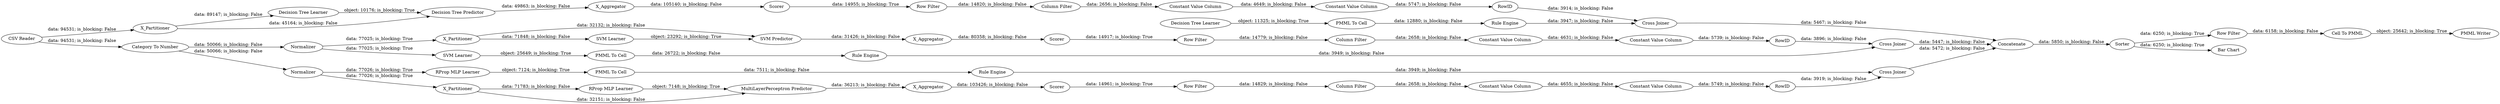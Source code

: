 digraph {
	"-1781647820268919458_33" [label="Decision Tree Learner"]
	"2577839108238551020_22" [label="PMML To Cell"]
	"-2556809796747350493_60" [label=Concatenate]
	"1581830623409571271_2" [label=X_Partitioner]
	"2577839108238551020_34" [label="Rule Engine"]
	"3088932593399503454_7" [label=X_Aggregator]
	"6547267697984204720_7" [label=X_Aggregator]
	"1581830623409571271_7" [label=X_Aggregator]
	"3088932593399503454_32" [label="MultiLayerPerceptron Predictor"]
	"-285110430997860044_9" [label="Row Filter"]
	"6547267697984204720_38" [label="Cross Joiner"]
	"-8665587016766499632_293" [label=RowID]
	"3432578350252535954_33" [label="SVM Learner"]
	"-8665587016766499632_292" [label="Constant Value Column"]
	"-2556809796747350493_52" [label=Sorter]
	"-2556809796747350493_61" [label="PMML Writer"]
	"6547267697984204720_31" [label="Decision Tree Learner"]
	"-285110430997860044_293" [label=RowID]
	"-285110430997860044_294" [label="Column Filter"]
	"3432578350252535954_34" [label="PMML To Cell"]
	"1581830623409571271_40" [label=Normalizer]
	"-285110430997860044_292" [label="Constant Value Column"]
	"3432578350252535954_35" [label="Rule Engine"]
	"409880999731976982_9" [label="Row Filter"]
	"409880999731976982_290" [label="Constant Value Column"]
	"1581830623409571271_39" [label="Cross Joiner"]
	"3088932593399503454_38" [label="Cross Joiner"]
	"-2556809796747350493_62" [label="CSV Reader"]
	"-1781647820268919458_34" [label="Rule Engine"]
	"1581830623409571271_32" [label="SVM Predictor"]
	"6547267697984204720_39" [label=Scorer]
	"3088932593399503454_31" [label="RProp MLP Learner"]
	"-2556809796747350493_58" [label="Category To Number"]
	"6547267697984204720_32" [label="Decision Tree Predictor"]
	"3088932593399503454_40" [label=Scorer]
	"-8665587016766499632_294" [label="Column Filter"]
	"2577839108238551020_35" [label="RProp MLP Learner"]
	"409880999731976982_294" [label="Column Filter"]
	"6547267697984204720_2" [label=X_Partitioner]
	"-285110430997860044_290" [label="Constant Value Column"]
	"-2556809796747350493_53" [label="Row Filter"]
	"-8665587016766499632_9" [label="Row Filter"]
	"3088932593399503454_2" [label=X_Partitioner]
	"-8665587016766499632_290" [label="Constant Value Column"]
	"3088932593399503454_39" [label=Normalizer]
	"409880999731976982_293" [label=RowID]
	"-1781647820268919458_28" [label="PMML To Cell"]
	"-2556809796747350493_59" [label="Bar Chart"]
	"409880999731976982_292" [label="Constant Value Column"]
	"1581830623409571271_41" [label=Scorer]
	"-2556809796747350493_54" [label="Cell To PMML"]
	"1581830623409571271_31" [label="SVM Learner"]
	"409880999731976982_293" -> "3088932593399503454_38" [label="data: 3919; is_blocking: False"]
	"-285110430997860044_294" -> "-285110430997860044_290" [label="data: 2656; is_blocking: False"]
	"-1781647820268919458_28" -> "-1781647820268919458_34" [label="data: 12880; is_blocking: False"]
	"-285110430997860044_293" -> "6547267697984204720_38" [label="data: 3914; is_blocking: False"]
	"3088932593399503454_2" -> "3088932593399503454_31" [label="data: 71783; is_blocking: False"]
	"409880999731976982_9" -> "409880999731976982_294" [label="data: 14829; is_blocking: False"]
	"1581830623409571271_2" -> "1581830623409571271_32" [label="data: 32132; is_blocking: False"]
	"1581830623409571271_2" -> "1581830623409571271_31" [label="data: 71848; is_blocking: False"]
	"1581830623409571271_40" -> "1581830623409571271_2" [label="data: 77025; is_blocking: True"]
	"2577839108238551020_35" -> "2577839108238551020_22" [label="object: 7124; is_blocking: True"]
	"-2556809796747350493_52" -> "-2556809796747350493_53" [label="data: 6250; is_blocking: True"]
	"6547267697984204720_2" -> "6547267697984204720_31" [label="data: 89147; is_blocking: False"]
	"6547267697984204720_2" -> "6547267697984204720_32" [label="data: 45164; is_blocking: False"]
	"-8665587016766499632_290" -> "-8665587016766499632_292" [label="data: 4631; is_blocking: False"]
	"-2556809796747350493_60" -> "-2556809796747350493_52" [label="data: 5850; is_blocking: False"]
	"3088932593399503454_32" -> "3088932593399503454_7" [label="data: 36213; is_blocking: False"]
	"1581830623409571271_40" -> "3432578350252535954_33" [label="data: 77025; is_blocking: True"]
	"3088932593399503454_7" -> "3088932593399503454_40" [label="data: 103426; is_blocking: False"]
	"1581830623409571271_7" -> "1581830623409571271_41" [label="data: 80358; is_blocking: False"]
	"-1781647820268919458_34" -> "6547267697984204720_38" [label="data: 3947; is_blocking: False"]
	"-285110430997860044_9" -> "-285110430997860044_294" [label="data: 14820; is_blocking: False"]
	"-8665587016766499632_9" -> "-8665587016766499632_294" [label="data: 14779; is_blocking: False"]
	"1581830623409571271_32" -> "1581830623409571271_7" [label="data: 31426; is_blocking: False"]
	"-2556809796747350493_52" -> "-2556809796747350493_59" [label="data: 6250; is_blocking: True"]
	"1581830623409571271_31" -> "1581830623409571271_32" [label="object: 23292; is_blocking: True"]
	"6547267697984204720_7" -> "6547267697984204720_39" [label="data: 105140; is_blocking: False"]
	"6547267697984204720_32" -> "6547267697984204720_7" [label="data: 49863; is_blocking: False"]
	"3088932593399503454_39" -> "2577839108238551020_35" [label="data: 77026; is_blocking: True"]
	"3088932593399503454_40" -> "409880999731976982_9" [label="data: 14961; is_blocking: True"]
	"-2556809796747350493_58" -> "1581830623409571271_40" [label="data: 50066; is_blocking: False"]
	"-285110430997860044_290" -> "-285110430997860044_292" [label="data: 4649; is_blocking: False"]
	"-2556809796747350493_62" -> "-2556809796747350493_58" [label="data: 94531; is_blocking: False"]
	"-8665587016766499632_292" -> "-8665587016766499632_293" [label="data: 5739; is_blocking: False"]
	"-1781647820268919458_33" -> "-1781647820268919458_28" [label="object: 11325; is_blocking: True"]
	"6547267697984204720_31" -> "6547267697984204720_32" [label="object: 10176; is_blocking: True"]
	"3088932593399503454_31" -> "3088932593399503454_32" [label="object: 7148; is_blocking: True"]
	"-2556809796747350493_62" -> "6547267697984204720_2" [label="data: 94531; is_blocking: False"]
	"409880999731976982_290" -> "409880999731976982_292" [label="data: 4655; is_blocking: False"]
	"2577839108238551020_22" -> "2577839108238551020_34" [label="data: 7511; is_blocking: False"]
	"3432578350252535954_33" -> "3432578350252535954_34" [label="object: 25649; is_blocking: True"]
	"409880999731976982_292" -> "409880999731976982_293" [label="data: 5749; is_blocking: False"]
	"409880999731976982_294" -> "409880999731976982_290" [label="data: 2658; is_blocking: False"]
	"-8665587016766499632_294" -> "-8665587016766499632_290" [label="data: 2658; is_blocking: False"]
	"3088932593399503454_39" -> "3088932593399503454_2" [label="data: 77026; is_blocking: True"]
	"2577839108238551020_34" -> "3088932593399503454_38" [label="data: 3949; is_blocking: False"]
	"3432578350252535954_34" -> "3432578350252535954_35" [label="data: 26722; is_blocking: False"]
	"-8665587016766499632_293" -> "1581830623409571271_39" [label="data: 3896; is_blocking: False"]
	"3088932593399503454_38" -> "-2556809796747350493_60" [label="data: 5472; is_blocking: False"]
	"6547267697984204720_38" -> "-2556809796747350493_60" [label="data: 5467; is_blocking: False"]
	"-2556809796747350493_58" -> "3088932593399503454_39" [label="data: 50066; is_blocking: False"]
	"1581830623409571271_41" -> "-8665587016766499632_9" [label="data: 14917; is_blocking: True"]
	"6547267697984204720_39" -> "-285110430997860044_9" [label="data: 14955; is_blocking: True"]
	"-2556809796747350493_54" -> "-2556809796747350493_61" [label="object: 25642; is_blocking: True"]
	"-285110430997860044_292" -> "-285110430997860044_293" [label="data: 5747; is_blocking: False"]
	"1581830623409571271_39" -> "-2556809796747350493_60" [label="data: 5447; is_blocking: False"]
	"3432578350252535954_35" -> "1581830623409571271_39" [label="data: 3949; is_blocking: False"]
	"3088932593399503454_2" -> "3088932593399503454_32" [label="data: 32151; is_blocking: False"]
	"-2556809796747350493_53" -> "-2556809796747350493_54" [label="data: 6158; is_blocking: False"]
	rankdir=LR
}

